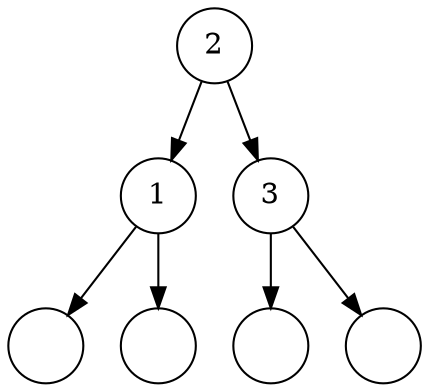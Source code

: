digraph {
  one[label="1", shape=circle];
  two[label="2", shape=circle];
  three[label="3", shape=circle];

  emptyOneLeft[label="", shape=circle];
  emptyOneRight[label="", shape=circle];
  emptyThreeLeft[label="", shape=circle];
  emptyThreeRight[label="", shape=circle];

  two -> one;
  two -> three;

  one -> emptyOneLeft;
  one -> emptyOneRight;

  three -> emptyThreeLeft;
  three -> emptyThreeRight;
}